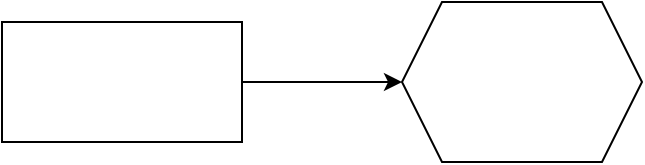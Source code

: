 <mxfile version="28.0.9">
  <diagram name="Page-1" id="DnFNBnn9JJnx6NfZOJw5">
    <mxGraphModel dx="786" dy="642" grid="1" gridSize="10" guides="1" tooltips="1" connect="1" arrows="1" fold="1" page="1" pageScale="1" pageWidth="850" pageHeight="1100" math="0" shadow="0">
      <root>
        <mxCell id="0" />
        <mxCell id="1" parent="0" />
        <mxCell id="kJKG3d3coKmqHQ035LK5-3" value="" style="edgeStyle=orthogonalEdgeStyle;rounded=0;orthogonalLoop=1;jettySize=auto;html=1;" edge="1" parent="1" source="kJKG3d3coKmqHQ035LK5-1" target="kJKG3d3coKmqHQ035LK5-2">
          <mxGeometry relative="1" as="geometry" />
        </mxCell>
        <mxCell id="kJKG3d3coKmqHQ035LK5-1" value="" style="rounded=0;whiteSpace=wrap;html=1;" vertex="1" parent="1">
          <mxGeometry x="280" y="220" width="120" height="60" as="geometry" />
        </mxCell>
        <mxCell id="kJKG3d3coKmqHQ035LK5-2" value="" style="shape=hexagon;perimeter=hexagonPerimeter2;whiteSpace=wrap;html=1;fixedSize=1;rounded=0;" vertex="1" parent="1">
          <mxGeometry x="480" y="210" width="120" height="80" as="geometry" />
        </mxCell>
      </root>
    </mxGraphModel>
  </diagram>
</mxfile>
